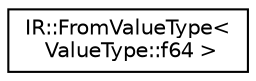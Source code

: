 digraph "Graphical Class Hierarchy"
{
  edge [fontname="Helvetica",fontsize="10",labelfontname="Helvetica",labelfontsize="10"];
  node [fontname="Helvetica",fontsize="10",shape=record];
  rankdir="LR";
  Node0 [label="IR::FromValueType\<\l ValueType::f64 \>",height=0.2,width=0.4,color="black", fillcolor="white", style="filled",URL="$struct_i_r_1_1_from_value_type_3_01_value_type_1_1f64_01_4.html"];
}
